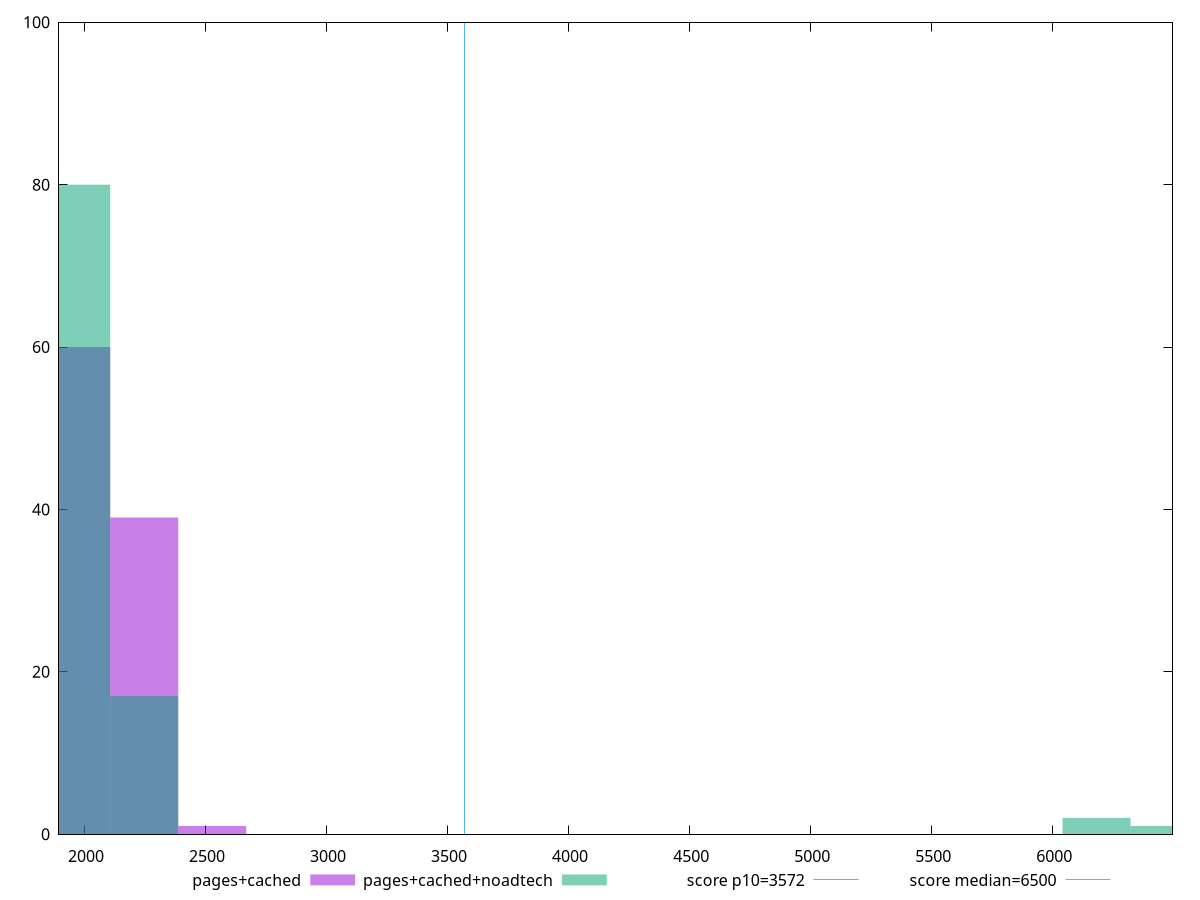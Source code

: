 reset

$pagesCached <<EOF
2529.5403730576695 1
1967.4202901559652 60
2248.4803316068173 39
EOF

$pagesCachedNoadtech <<EOF
2248.4803316068173 17
1967.4202901559652 80
6464.3809533696 1
6183.320911918748 2
EOF

set key outside below
set boxwidth 281.06004145085217
set xrange [1896.4170000000004:6497.2196]
set yrange [0:100]
set trange [0:100]
set style fill transparent solid 0.5 noborder

set parametric
set terminal svg size 640, 500 enhanced background rgb 'white'
set output "report_00018_2021-02-10T15-25-16.877Z/first-cpu-idle/comparison/histogram/1_vs_2.svg"

plot $pagesCached title "pages+cached" with boxes, \
     $pagesCachedNoadtech title "pages+cached+noadtech" with boxes, \
     3572,t title "score p10=3572", \
     6500,t title "score median=6500"

reset
